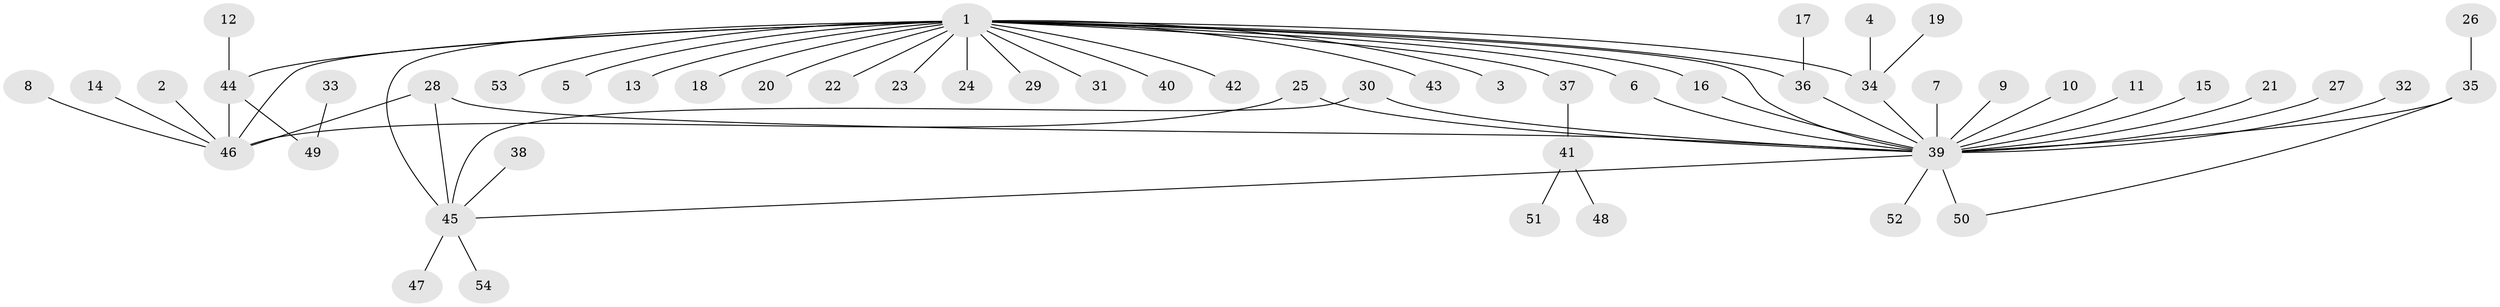 // original degree distribution, {8: 0.009259259259259259, 23: 0.009259259259259259, 10: 0.009259259259259259, 5: 0.07407407407407407, 1: 0.5833333333333334, 15: 0.009259259259259259, 6: 0.027777777777777776, 4: 0.027777777777777776, 3: 0.027777777777777776, 2: 0.2222222222222222}
// Generated by graph-tools (version 1.1) at 2025/25/03/09/25 03:25:56]
// undirected, 54 vertices, 64 edges
graph export_dot {
graph [start="1"]
  node [color=gray90,style=filled];
  1;
  2;
  3;
  4;
  5;
  6;
  7;
  8;
  9;
  10;
  11;
  12;
  13;
  14;
  15;
  16;
  17;
  18;
  19;
  20;
  21;
  22;
  23;
  24;
  25;
  26;
  27;
  28;
  29;
  30;
  31;
  32;
  33;
  34;
  35;
  36;
  37;
  38;
  39;
  40;
  41;
  42;
  43;
  44;
  45;
  46;
  47;
  48;
  49;
  50;
  51;
  52;
  53;
  54;
  1 -- 3 [weight=1.0];
  1 -- 5 [weight=1.0];
  1 -- 6 [weight=1.0];
  1 -- 13 [weight=1.0];
  1 -- 16 [weight=1.0];
  1 -- 18 [weight=1.0];
  1 -- 20 [weight=1.0];
  1 -- 22 [weight=1.0];
  1 -- 23 [weight=1.0];
  1 -- 24 [weight=1.0];
  1 -- 29 [weight=1.0];
  1 -- 31 [weight=1.0];
  1 -- 34 [weight=1.0];
  1 -- 36 [weight=1.0];
  1 -- 37 [weight=1.0];
  1 -- 39 [weight=1.0];
  1 -- 40 [weight=1.0];
  1 -- 42 [weight=1.0];
  1 -- 43 [weight=1.0];
  1 -- 44 [weight=2.0];
  1 -- 45 [weight=2.0];
  1 -- 46 [weight=1.0];
  1 -- 53 [weight=1.0];
  2 -- 46 [weight=1.0];
  4 -- 34 [weight=1.0];
  6 -- 39 [weight=1.0];
  7 -- 39 [weight=1.0];
  8 -- 46 [weight=1.0];
  9 -- 39 [weight=1.0];
  10 -- 39 [weight=1.0];
  11 -- 39 [weight=1.0];
  12 -- 44 [weight=1.0];
  14 -- 46 [weight=1.0];
  15 -- 39 [weight=1.0];
  16 -- 39 [weight=1.0];
  17 -- 36 [weight=1.0];
  19 -- 34 [weight=1.0];
  21 -- 39 [weight=1.0];
  25 -- 39 [weight=1.0];
  25 -- 46 [weight=1.0];
  26 -- 35 [weight=1.0];
  27 -- 39 [weight=1.0];
  28 -- 39 [weight=1.0];
  28 -- 45 [weight=1.0];
  28 -- 46 [weight=1.0];
  30 -- 39 [weight=1.0];
  30 -- 45 [weight=1.0];
  32 -- 39 [weight=1.0];
  33 -- 49 [weight=1.0];
  34 -- 39 [weight=1.0];
  35 -- 39 [weight=1.0];
  35 -- 50 [weight=1.0];
  36 -- 39 [weight=1.0];
  37 -- 41 [weight=1.0];
  38 -- 45 [weight=1.0];
  39 -- 45 [weight=1.0];
  39 -- 50 [weight=2.0];
  39 -- 52 [weight=1.0];
  41 -- 48 [weight=1.0];
  41 -- 51 [weight=1.0];
  44 -- 46 [weight=1.0];
  44 -- 49 [weight=1.0];
  45 -- 47 [weight=1.0];
  45 -- 54 [weight=1.0];
}
